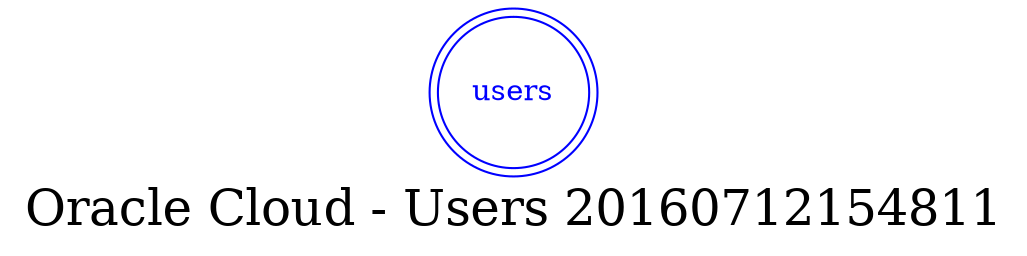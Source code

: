 digraph LexiconGraph {
graph[label="Oracle Cloud - Users 20160712154811", fontsize=24]
splines=true
"users" [color=blue, fontcolor=blue, shape=doublecircle]
}
